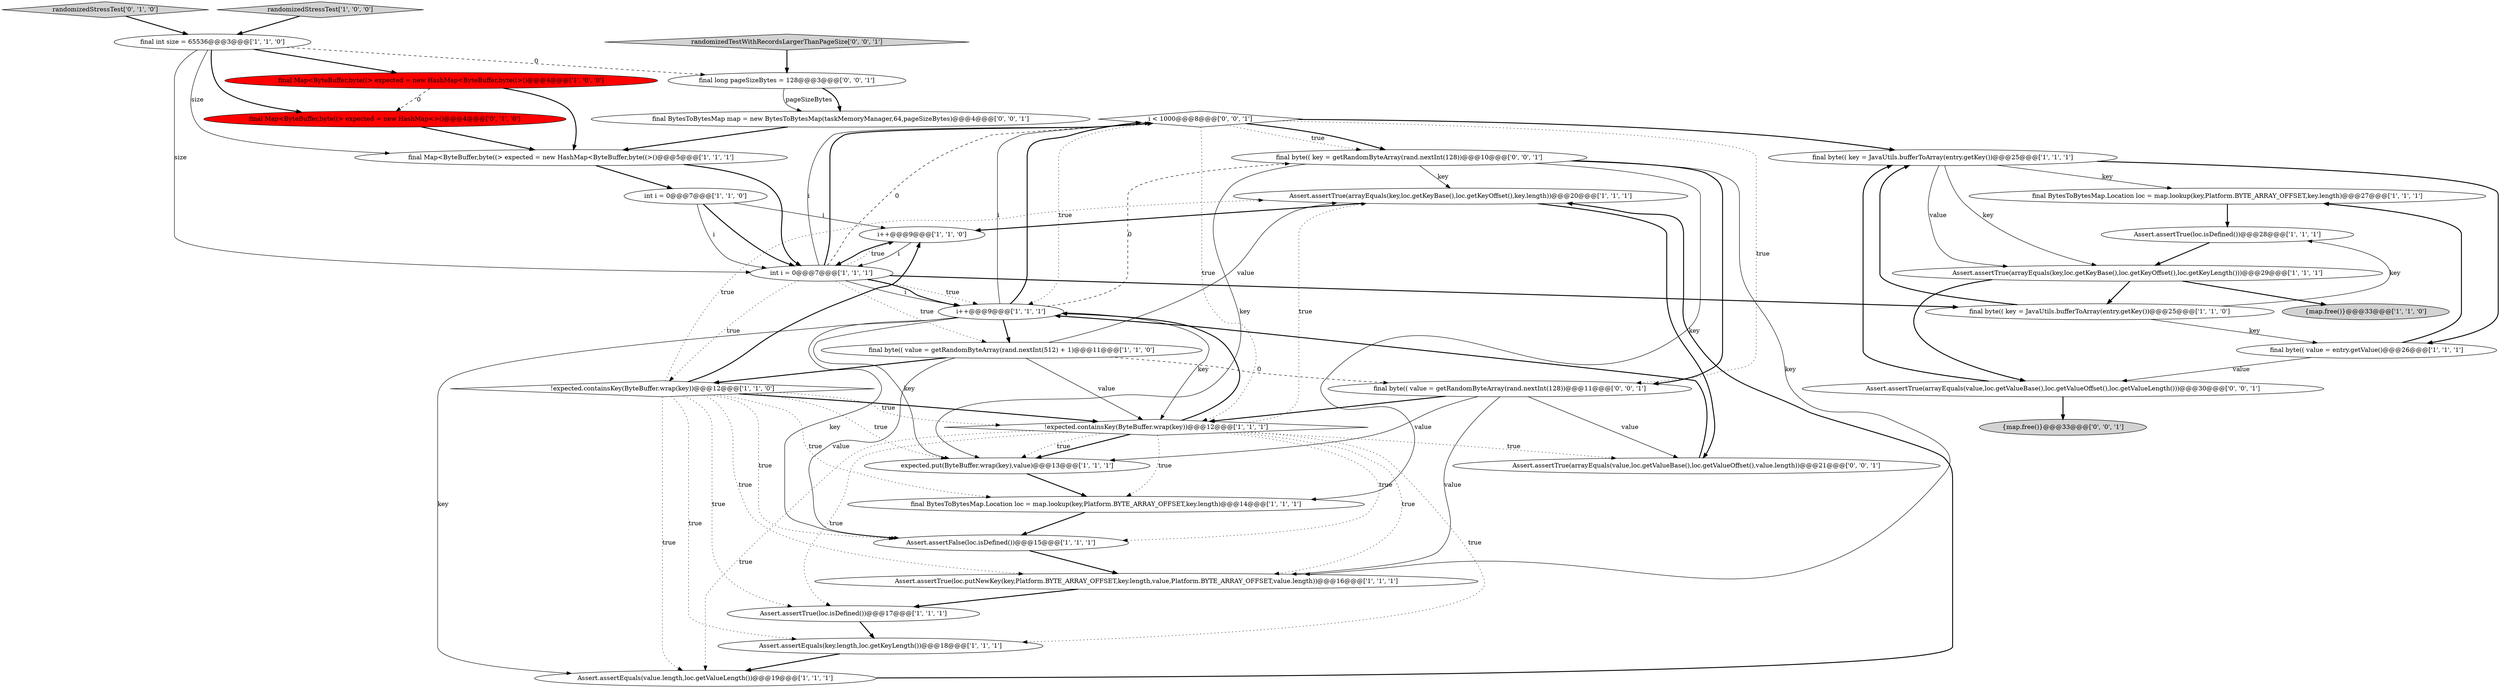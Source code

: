 digraph {
31 [style = filled, label = "i < 1000@@@8@@@['0', '0', '1']", fillcolor = white, shape = diamond image = "AAA0AAABBB3BBB"];
0 [style = filled, label = "Assert.assertTrue(loc.isDefined())@@@17@@@['1', '1', '1']", fillcolor = white, shape = ellipse image = "AAA0AAABBB1BBB"];
13 [style = filled, label = "final byte(( key = JavaUtils.bufferToArray(entry.getKey())@@@25@@@['1', '1', '0']", fillcolor = white, shape = ellipse image = "AAA0AAABBB1BBB"];
21 [style = filled, label = "final Map<ByteBuffer,byte((> expected = new HashMap<ByteBuffer,byte((>()@@@5@@@['1', '1', '1']", fillcolor = white, shape = ellipse image = "AAA0AAABBB1BBB"];
26 [style = filled, label = "randomizedStressTest['0', '1', '0']", fillcolor = lightgray, shape = diamond image = "AAA0AAABBB2BBB"];
15 [style = filled, label = "Assert.assertTrue(arrayEquals(key,loc.getKeyBase(),loc.getKeyOffset(),key.length))@@@20@@@['1', '1', '1']", fillcolor = white, shape = ellipse image = "AAA0AAABBB1BBB"];
7 [style = filled, label = "final byte(( key = JavaUtils.bufferToArray(entry.getKey())@@@25@@@['1', '1', '1']", fillcolor = white, shape = ellipse image = "AAA0AAABBB1BBB"];
16 [style = filled, label = "i++@@@9@@@['1', '1', '0']", fillcolor = white, shape = ellipse image = "AAA0AAABBB1BBB"];
22 [style = filled, label = "Assert.assertTrue(loc.isDefined())@@@28@@@['1', '1', '1']", fillcolor = white, shape = ellipse image = "AAA0AAABBB1BBB"];
34 [style = filled, label = "final BytesToBytesMap map = new BytesToBytesMap(taskMemoryManager,64,pageSizeBytes)@@@4@@@['0', '0', '1']", fillcolor = white, shape = ellipse image = "AAA0AAABBB3BBB"];
3 [style = filled, label = "int i = 0@@@7@@@['1', '1', '0']", fillcolor = white, shape = ellipse image = "AAA0AAABBB1BBB"];
33 [style = filled, label = "randomizedTestWithRecordsLargerThanPageSize['0', '0', '1']", fillcolor = lightgray, shape = diamond image = "AAA0AAABBB3BBB"];
17 [style = filled, label = "!expected.containsKey(ByteBuffer.wrap(key))@@@12@@@['1', '1', '0']", fillcolor = white, shape = diamond image = "AAA0AAABBB1BBB"];
1 [style = filled, label = "final BytesToBytesMap.Location loc = map.lookup(key,Platform.BYTE_ARRAY_OFFSET,key.length)@@@27@@@['1', '1', '1']", fillcolor = white, shape = ellipse image = "AAA0AAABBB1BBB"];
18 [style = filled, label = "{map.free()}@@@33@@@['1', '1', '0']", fillcolor = lightgray, shape = ellipse image = "AAA0AAABBB1BBB"];
23 [style = filled, label = "final byte(( value = entry.getValue()@@@26@@@['1', '1', '1']", fillcolor = white, shape = ellipse image = "AAA0AAABBB1BBB"];
29 [style = filled, label = "final long pageSizeBytes = 128@@@3@@@['0', '0', '1']", fillcolor = white, shape = ellipse image = "AAA0AAABBB3BBB"];
14 [style = filled, label = "randomizedStressTest['1', '0', '0']", fillcolor = lightgray, shape = diamond image = "AAA0AAABBB1BBB"];
35 [style = filled, label = "final byte(( key = getRandomByteArray(rand.nextInt(128))@@@10@@@['0', '0', '1']", fillcolor = white, shape = ellipse image = "AAA0AAABBB3BBB"];
8 [style = filled, label = "Assert.assertFalse(loc.isDefined())@@@15@@@['1', '1', '1']", fillcolor = white, shape = ellipse image = "AAA0AAABBB1BBB"];
4 [style = filled, label = "Assert.assertTrue(arrayEquals(key,loc.getKeyBase(),loc.getKeyOffset(),loc.getKeyLength()))@@@29@@@['1', '1', '1']", fillcolor = white, shape = ellipse image = "AAA0AAABBB1BBB"];
19 [style = filled, label = "final int size = 65536@@@3@@@['1', '1', '0']", fillcolor = white, shape = ellipse image = "AAA0AAABBB1BBB"];
30 [style = filled, label = "final byte(( value = getRandomByteArray(rand.nextInt(128))@@@11@@@['0', '0', '1']", fillcolor = white, shape = ellipse image = "AAA0AAABBB3BBB"];
24 [style = filled, label = "Assert.assertEquals(key.length,loc.getKeyLength())@@@18@@@['1', '1', '1']", fillcolor = white, shape = ellipse image = "AAA0AAABBB1BBB"];
5 [style = filled, label = "Assert.assertEquals(value.length,loc.getValueLength())@@@19@@@['1', '1', '1']", fillcolor = white, shape = ellipse image = "AAA0AAABBB1BBB"];
32 [style = filled, label = "Assert.assertTrue(arrayEquals(value,loc.getValueBase(),loc.getValueOffset(),value.length))@@@21@@@['0', '0', '1']", fillcolor = white, shape = ellipse image = "AAA0AAABBB3BBB"];
36 [style = filled, label = "{map.free()}@@@33@@@['0', '0', '1']", fillcolor = lightgray, shape = ellipse image = "AAA0AAABBB3BBB"];
25 [style = filled, label = "final byte(( value = getRandomByteArray(rand.nextInt(512) + 1)@@@11@@@['1', '1', '0']", fillcolor = white, shape = ellipse image = "AAA0AAABBB1BBB"];
20 [style = filled, label = "int i = 0@@@7@@@['1', '1', '1']", fillcolor = white, shape = ellipse image = "AAA0AAABBB1BBB"];
27 [style = filled, label = "final Map<ByteBuffer,byte((> expected = new HashMap<>()@@@4@@@['0', '1', '0']", fillcolor = red, shape = ellipse image = "AAA1AAABBB2BBB"];
9 [style = filled, label = "Assert.assertTrue(loc.putNewKey(key,Platform.BYTE_ARRAY_OFFSET,key.length,value,Platform.BYTE_ARRAY_OFFSET,value.length))@@@16@@@['1', '1', '1']", fillcolor = white, shape = ellipse image = "AAA0AAABBB1BBB"];
12 [style = filled, label = "final Map<ByteBuffer,byte((> expected = new HashMap<ByteBuffer,byte((>()@@@4@@@['1', '0', '0']", fillcolor = red, shape = ellipse image = "AAA1AAABBB1BBB"];
2 [style = filled, label = "expected.put(ByteBuffer.wrap(key),value)@@@13@@@['1', '1', '1']", fillcolor = white, shape = ellipse image = "AAA0AAABBB1BBB"];
6 [style = filled, label = "i++@@@9@@@['1', '1', '1']", fillcolor = white, shape = ellipse image = "AAA0AAABBB1BBB"];
28 [style = filled, label = "Assert.assertTrue(arrayEquals(value,loc.getValueBase(),loc.getValueOffset(),loc.getValueLength()))@@@30@@@['0', '0', '1']", fillcolor = white, shape = ellipse image = "AAA0AAABBB3BBB"];
10 [style = filled, label = "!expected.containsKey(ByteBuffer.wrap(key))@@@12@@@['1', '1', '1']", fillcolor = white, shape = diamond image = "AAA0AAABBB1BBB"];
11 [style = filled, label = "final BytesToBytesMap.Location loc = map.lookup(key,Platform.BYTE_ARRAY_OFFSET,key.length)@@@14@@@['1', '1', '1']", fillcolor = white, shape = ellipse image = "AAA0AAABBB1BBB"];
10->8 [style = dotted, label="true"];
3->16 [style = solid, label="i"];
5->15 [style = bold, label=""];
29->34 [style = bold, label=""];
32->6 [style = bold, label=""];
10->32 [style = dotted, label="true"];
6->35 [style = dashed, label="0"];
22->4 [style = bold, label=""];
17->8 [style = dotted, label="true"];
17->15 [style = dotted, label="true"];
31->35 [style = bold, label=""];
0->24 [style = bold, label=""];
3->20 [style = solid, label="i"];
17->2 [style = dotted, label="true"];
17->16 [style = bold, label=""];
19->21 [style = solid, label="size"];
21->3 [style = bold, label=""];
23->28 [style = solid, label="value"];
28->36 [style = bold, label=""];
19->12 [style = bold, label=""];
16->20 [style = solid, label="i"];
12->21 [style = bold, label=""];
31->6 [style = dotted, label="true"];
4->18 [style = bold, label=""];
20->31 [style = bold, label=""];
35->11 [style = solid, label="key"];
6->5 [style = solid, label="key"];
31->10 [style = dotted, label="true"];
6->2 [style = solid, label="key"];
19->20 [style = solid, label="size"];
24->5 [style = bold, label=""];
6->31 [style = solid, label="i"];
33->29 [style = bold, label=""];
31->30 [style = dotted, label="true"];
30->2 [style = solid, label="value"];
25->30 [style = dashed, label="0"];
10->24 [style = dotted, label="true"];
7->23 [style = bold, label=""];
30->9 [style = solid, label="value"];
12->27 [style = dashed, label="0"];
30->10 [style = bold, label=""];
11->8 [style = bold, label=""];
10->0 [style = dotted, label="true"];
10->2 [style = bold, label=""];
6->10 [style = solid, label="key"];
16->20 [style = bold, label=""];
20->6 [style = dotted, label="true"];
13->23 [style = solid, label="key"];
30->32 [style = solid, label="value"];
17->10 [style = bold, label=""];
20->13 [style = bold, label=""];
20->25 [style = dotted, label="true"];
25->10 [style = solid, label="value"];
31->35 [style = dotted, label="true"];
20->17 [style = dotted, label="true"];
6->25 [style = bold, label=""];
4->13 [style = bold, label=""];
20->31 [style = dashed, label="0"];
25->8 [style = solid, label="value"];
14->19 [style = bold, label=""];
26->19 [style = bold, label=""];
10->9 [style = dotted, label="true"];
25->17 [style = bold, label=""];
10->6 [style = bold, label=""];
31->7 [style = bold, label=""];
20->31 [style = solid, label="i"];
13->22 [style = solid, label="key"];
7->4 [style = solid, label="value"];
10->2 [style = dotted, label="true"];
10->11 [style = dotted, label="true"];
35->2 [style = solid, label="key"];
7->4 [style = solid, label="key"];
27->21 [style = bold, label=""];
35->30 [style = bold, label=""];
2->11 [style = bold, label=""];
34->21 [style = bold, label=""];
17->24 [style = dotted, label="true"];
20->6 [style = solid, label="i"];
17->11 [style = dotted, label="true"];
17->0 [style = dotted, label="true"];
35->9 [style = solid, label="key"];
9->0 [style = bold, label=""];
35->15 [style = solid, label="key"];
28->7 [style = bold, label=""];
19->29 [style = dashed, label="0"];
20->6 [style = bold, label=""];
15->16 [style = bold, label=""];
10->5 [style = dotted, label="true"];
7->1 [style = solid, label="key"];
4->28 [style = bold, label=""];
1->22 [style = bold, label=""];
25->15 [style = solid, label="value"];
10->15 [style = dotted, label="true"];
17->10 [style = dotted, label="true"];
3->20 [style = bold, label=""];
21->20 [style = bold, label=""];
6->31 [style = bold, label=""];
29->34 [style = solid, label="pageSizeBytes"];
13->7 [style = bold, label=""];
6->8 [style = solid, label="key"];
19->27 [style = bold, label=""];
17->9 [style = dotted, label="true"];
8->9 [style = bold, label=""];
23->1 [style = bold, label=""];
15->32 [style = bold, label=""];
20->16 [style = dotted, label="true"];
17->5 [style = dotted, label="true"];
}
